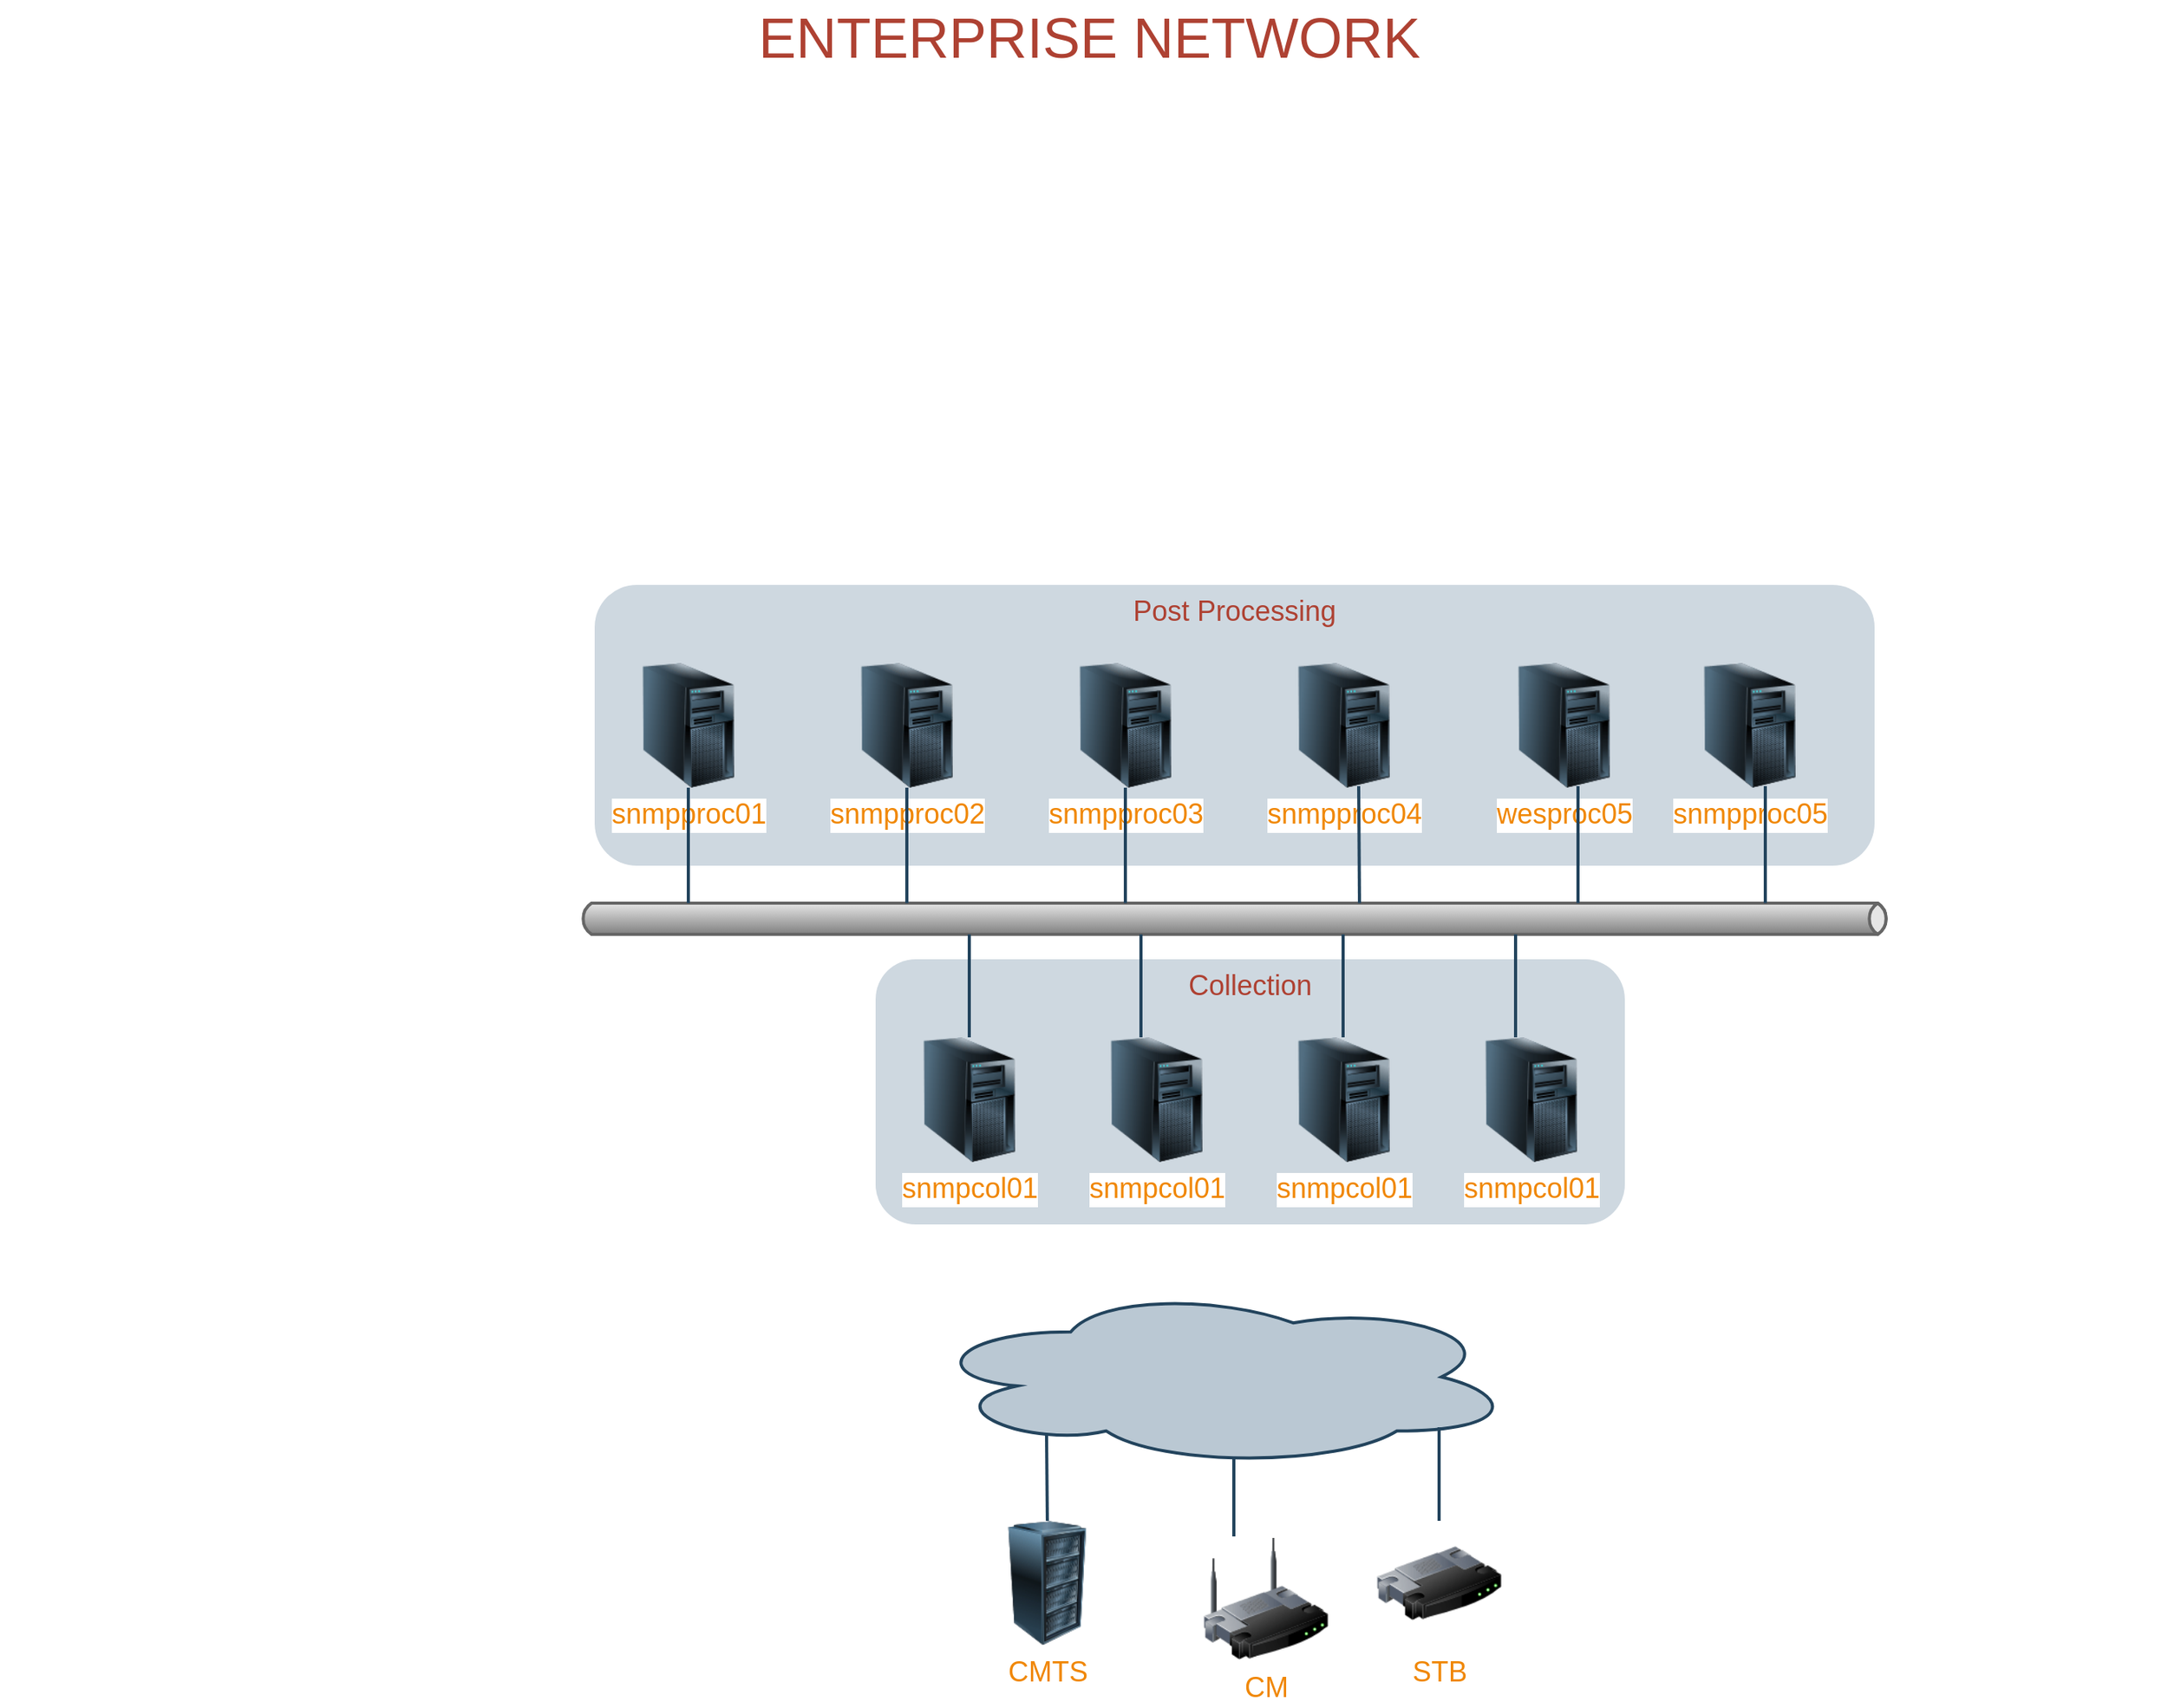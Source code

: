 <mxfile version="14.6.12" type="github">
  <diagram id="a45cf8ec-cd66-6f27-3ac3-be6e809c9e4a" name="Page-1">
    <mxGraphModel dx="1371" dy="692" grid="1" gridSize="10" guides="1" tooltips="1" connect="1" arrows="1" fold="1" page="1" pageScale="1" pageWidth="827" pageHeight="1169" background="#ffffff" math="0" shadow="0">
      <root>
        <mxCell id="0" />
        <mxCell id="1" parent="0" />
        <mxCell id="7" value="Collection" style="rounded=1;whiteSpace=wrap;html=1;shadow=0;strokeColor=none;fillColor=#BAC8D3;gradientColor=none;fontSize=18;fontColor=#AE4132;verticalAlign=top;fontStyle=0;opacity=70;strokeWidth=3;" parent="1" vertex="1">
          <mxGeometry x="690" y="630" width="480" height="170" as="geometry" />
        </mxCell>
        <mxCell id="8" value="Post Processing" style="rounded=1;whiteSpace=wrap;html=1;shadow=0;strokeColor=none;fillColor=#BAC8D3;gradientColor=none;fontSize=18;fontColor=#AE4132;verticalAlign=top;fontStyle=0;opacity=70;strokeWidth=3;" parent="1" vertex="1">
          <mxGeometry x="510" y="390" width="820" height="180" as="geometry" />
        </mxCell>
        <mxCell id="19" value="" style="ellipse;shape=cloud;whiteSpace=wrap;html=1;shadow=0;strokeColor=#23445D;fillColor=#BAC8D3;gradientColor=none;fontSize=18;fontColor=#23445D;gradientDirection=north;fontStyle=0;strokeWidth=2;" parent="1" vertex="1">
          <mxGeometry x="720" y="840" width="380" height="115.5" as="geometry" />
        </mxCell>
        <mxCell id="40" value="CMTS" style="image;html=1;image=img/lib/clip_art/computers/Server_Rack_128x128.png;shadow=0;strokeColor=#000000;fillColor=#FFFFFF;gradientColor=none;fontSize=18;fontColor=#F08705;fontStyle=0" parent="1" vertex="1">
          <mxGeometry x="760" y="990" width="80" height="80" as="geometry" />
        </mxCell>
        <mxCell id="42" value="snmpproc01" style="image;html=1;image=img/lib/clip_art/computers/Server_Tower_128x128.png;shadow=0;strokeColor=#000000;fillColor=#FFFFFF;gradientColor=none;fontSize=18;fontColor=#F08705;fontStyle=0" parent="1" vertex="1">
          <mxGeometry x="530" y="440" width="80" height="80" as="geometry" />
        </mxCell>
        <mxCell id="43" value="&lt;div&gt;snmpproc02&lt;/div&gt;" style="image;html=1;image=img/lib/clip_art/computers/Server_Tower_128x128.png;shadow=0;strokeColor=#000000;fillColor=#FFFFFF;gradientColor=none;fontSize=18;fontColor=#F08705;fontStyle=0" parent="1" vertex="1">
          <mxGeometry x="670" y="440" width="80" height="80" as="geometry" />
        </mxCell>
        <mxCell id="44" value="snmpproc03" style="image;html=1;image=img/lib/clip_art/computers/Server_Tower_128x128.png;shadow=0;strokeColor=#000000;fillColor=#FFFFFF;gradientColor=none;fontSize=18;fontColor=#F08705;fontStyle=0" parent="1" vertex="1">
          <mxGeometry x="810" y="440" width="80" height="80" as="geometry" />
        </mxCell>
        <mxCell id="48" value="" style="strokeWidth=2;strokeColor=#666666;dashed=0;align=center;html=1;fontSize=8;shape=mxgraph.eip.messageChannel;shadow=0;fillColor=#FFFFFF;gradientColor=none;fontColor=#F08705;fontStyle=0" parent="1" vertex="1">
          <mxGeometry x="500" y="594" width="840" height="20" as="geometry" />
        </mxCell>
        <mxCell id="57" value="CM" style="image;html=1;image=img/lib/clip_art/networking/Wireless_Router_128x128.png;shadow=0;strokeColor=#000000;fillColor=#FFFFFF;gradientColor=none;fontSize=18;fontColor=#F08705;fontStyle=0" parent="1" vertex="1">
          <mxGeometry x="900" y="1000" width="80" height="80" as="geometry" />
        </mxCell>
        <mxCell id="100" value="" style="edgeStyle=elbowEdgeStyle;strokeWidth=2;rounded=0;endArrow=none;startArrow=none;startSize=10;endSize=10;dashed=0;html=1;strokeColor=#23445D;fontSize=18;fontColor=#F08705;startFill=0;endFill=0;fontStyle=0" parent="1" source="42" target="48" edge="1">
          <mxGeometry relative="1" as="geometry">
            <mxPoint x="745" y="574" as="sourcePoint" />
            <mxPoint x="745" y="614" as="targetPoint" />
          </mxGeometry>
        </mxCell>
        <mxCell id="101" value="" style="edgeStyle=elbowEdgeStyle;strokeWidth=2;rounded=0;endArrow=none;startArrow=none;startSize=10;endSize=10;dashed=0;html=1;strokeColor=#23445D;fontSize=18;fontColor=#F08705;startFill=0;endFill=0;fontStyle=0" parent="1" source="43" target="48" edge="1">
          <mxGeometry relative="1" as="geometry">
            <mxPoint x="755" y="584" as="sourcePoint" />
            <mxPoint x="755" y="624" as="targetPoint" />
          </mxGeometry>
        </mxCell>
        <mxCell id="102" value="" style="edgeStyle=elbowEdgeStyle;strokeWidth=2;rounded=0;endArrow=none;startArrow=none;startSize=10;endSize=10;dashed=0;html=1;strokeColor=#23445D;fontSize=18;fontColor=#F08705;startFill=0;endFill=0;fontStyle=0" parent="1" source="44" target="48" edge="1">
          <mxGeometry relative="1" as="geometry">
            <mxPoint x="765" y="594" as="sourcePoint" />
            <mxPoint x="765" y="634" as="targetPoint" />
          </mxGeometry>
        </mxCell>
        <mxCell id="131" value="STB" style="image;html=1;image=img/lib/clip_art/networking/Router_128x128.png;shadow=0;strokeColor=#000000;fillColor=#FFFFFF;gradientColor=none;fontSize=18;fontColor=#F08705;fontStyle=0" parent="1" vertex="1">
          <mxGeometry x="1011" y="990" width="80" height="80" as="geometry" />
        </mxCell>
        <mxCell id="168" value="ENTERPRISE NETWORK" style="text;html=1;strokeColor=none;fillColor=none;align=center;verticalAlign=middle;whiteSpace=wrap;overflow=hidden;shadow=0;fontSize=36;fontColor=#AE4132;fontStyle=0" parent="1" vertex="1">
          <mxGeometry x="137" y="15" width="1380" height="45" as="geometry" />
        </mxCell>
        <mxCell id="171" style="edgeStyle=orthogonalEdgeStyle;rounded=0;jumpStyle=none;html=1;exitX=0;exitY=0.5;entryX=0;entryY=0.5;shadow=0;labelBackgroundColor=none;startArrow=none;startFill=0;endArrow=classic;endFill=1;endSize=6;jettySize=auto;orthogonalLoop=1;strokeColor=#23445D;strokeWidth=2;fillColor=#F08705;fontFamily=Helvetica;fontSize=14;fontColor=#F08705;align=left;fontStyle=0" parent="1" source="168" target="168" edge="1">
          <mxGeometry relative="1" as="geometry" />
        </mxCell>
        <mxCell id="JcsgPsIkyArwveX5wpa3-173" value="&lt;div&gt;snmpcol01&lt;/div&gt;" style="image;html=1;image=img/lib/clip_art/computers/Server_Tower_128x128.png;shadow=0;strokeColor=#000000;fillColor=#FFFFFF;gradientColor=none;fontSize=18;fontColor=#F08705;fontStyle=0" vertex="1" parent="1">
          <mxGeometry x="710" y="680" width="80" height="80" as="geometry" />
        </mxCell>
        <mxCell id="JcsgPsIkyArwveX5wpa3-174" value="snmpproc04" style="image;html=1;image=img/lib/clip_art/computers/Server_Tower_128x128.png;shadow=0;strokeColor=#000000;fillColor=#FFFFFF;gradientColor=none;fontSize=18;fontColor=#F08705;fontStyle=0" vertex="1" parent="1">
          <mxGeometry x="950" y="440" width="80" height="80" as="geometry" />
        </mxCell>
        <mxCell id="JcsgPsIkyArwveX5wpa3-175" value="&lt;div&gt;wesproc05&lt;/div&gt;" style="image;html=1;image=img/lib/clip_art/computers/Server_Tower_128x128.png;shadow=0;strokeColor=#000000;fillColor=#FFFFFF;gradientColor=none;fontSize=18;fontColor=#F08705;fontStyle=0" vertex="1" parent="1">
          <mxGeometry x="1091" y="440" width="80" height="80" as="geometry" />
        </mxCell>
        <mxCell id="JcsgPsIkyArwveX5wpa3-176" value="&lt;div&gt;snmpproc05&lt;/div&gt;" style="image;html=1;image=img/lib/clip_art/computers/Server_Tower_128x128.png;shadow=0;strokeColor=#000000;fillColor=#FFFFFF;gradientColor=none;fontSize=18;fontColor=#F08705;fontStyle=0" vertex="1" parent="1">
          <mxGeometry x="1210" y="440" width="80" height="80" as="geometry" />
        </mxCell>
        <mxCell id="JcsgPsIkyArwveX5wpa3-179" value="&lt;div&gt;snmpcol01&lt;/div&gt;" style="image;html=1;image=img/lib/clip_art/computers/Server_Tower_128x128.png;shadow=0;strokeColor=#000000;fillColor=#FFFFFF;gradientColor=none;fontSize=18;fontColor=#F08705;fontStyle=0" vertex="1" parent="1">
          <mxGeometry x="950" y="680" width="80" height="80" as="geometry" />
        </mxCell>
        <mxCell id="JcsgPsIkyArwveX5wpa3-180" value="&lt;div&gt;snmpcol01&lt;/div&gt;" style="image;html=1;image=img/lib/clip_art/computers/Server_Tower_128x128.png;shadow=0;strokeColor=#000000;fillColor=#FFFFFF;gradientColor=none;fontSize=18;fontColor=#F08705;fontStyle=0" vertex="1" parent="1">
          <mxGeometry x="830" y="680" width="80" height="80" as="geometry" />
        </mxCell>
        <mxCell id="JcsgPsIkyArwveX5wpa3-181" value="&lt;div&gt;snmpcol01&lt;/div&gt;" style="image;html=1;image=img/lib/clip_art/computers/Server_Tower_128x128.png;shadow=0;strokeColor=#000000;fillColor=#FFFFFF;gradientColor=none;fontSize=18;fontColor=#F08705;fontStyle=0" vertex="1" parent="1">
          <mxGeometry x="1070" y="680" width="80" height="80" as="geometry" />
        </mxCell>
        <mxCell id="JcsgPsIkyArwveX5wpa3-187" value="" style="edgeStyle=elbowEdgeStyle;strokeWidth=2;rounded=0;endArrow=none;startArrow=none;startSize=10;endSize=10;dashed=0;html=1;strokeColor=#23445D;fontSize=18;fontColor=#F08705;startFill=0;endFill=0;fontStyle=0;entryX=0.5;entryY=0;entryDx=0;entryDy=0;exitX=0;exitY=1;exitDx=250;exitDy=0;exitPerimeter=0;" edge="1" parent="1" source="48" target="JcsgPsIkyArwveX5wpa3-173">
          <mxGeometry relative="1" as="geometry">
            <mxPoint x="580" y="530" as="sourcePoint" />
            <mxPoint x="580" y="604" as="targetPoint" />
          </mxGeometry>
        </mxCell>
        <mxCell id="JcsgPsIkyArwveX5wpa3-188" value="" style="edgeStyle=elbowEdgeStyle;strokeWidth=2;rounded=0;endArrow=none;startArrow=none;startSize=10;endSize=10;dashed=0;html=1;strokeColor=#23445D;fontSize=18;fontColor=#F08705;startFill=0;endFill=0;fontStyle=0;entryX=0.5;entryY=0;entryDx=0;entryDy=0;" edge="1" parent="1" target="131">
          <mxGeometry relative="1" as="geometry">
            <mxPoint x="1051" y="930" as="sourcePoint" />
            <mxPoint x="1060" y="1000" as="targetPoint" />
          </mxGeometry>
        </mxCell>
        <mxCell id="JcsgPsIkyArwveX5wpa3-189" value="" style="edgeStyle=elbowEdgeStyle;strokeWidth=2;rounded=0;endArrow=none;startArrow=none;startSize=10;endSize=10;dashed=0;html=1;strokeColor=#23445D;fontSize=18;fontColor=#F08705;startFill=0;endFill=0;fontStyle=0;exitX=0;exitY=1;exitDx=250;exitDy=0;exitPerimeter=0;" edge="1" parent="1" target="57">
          <mxGeometry relative="1" as="geometry">
            <mxPoint x="919.5" y="950" as="sourcePoint" />
            <mxPoint x="919.5" y="1016" as="targetPoint" />
          </mxGeometry>
        </mxCell>
        <mxCell id="JcsgPsIkyArwveX5wpa3-190" value="" style="edgeStyle=elbowEdgeStyle;strokeWidth=2;rounded=0;endArrow=none;startArrow=none;startSize=10;endSize=10;dashed=0;html=1;strokeColor=#23445D;fontSize=18;fontColor=#F08705;startFill=0;endFill=0;fontStyle=0;exitX=0;exitY=1;exitDx=250;exitDy=0;exitPerimeter=0;entryX=0.5;entryY=0;entryDx=0;entryDy=0;" edge="1" parent="1" target="40">
          <mxGeometry relative="1" as="geometry">
            <mxPoint x="799.5" y="934" as="sourcePoint" />
            <mxPoint x="800" y="980" as="targetPoint" />
          </mxGeometry>
        </mxCell>
        <mxCell id="JcsgPsIkyArwveX5wpa3-191" value="" style="edgeStyle=elbowEdgeStyle;strokeWidth=2;rounded=0;endArrow=none;startArrow=none;startSize=10;endSize=10;dashed=0;html=1;strokeColor=#23445D;fontSize=18;fontColor=#F08705;startFill=0;endFill=0;fontStyle=0;entryX=0.5;entryY=0;entryDx=0;entryDy=0;exitX=0;exitY=1;exitDx=250;exitDy=0;exitPerimeter=0;" edge="1" parent="1">
          <mxGeometry relative="1" as="geometry">
            <mxPoint x="1100" y="614" as="sourcePoint" />
            <mxPoint x="1100" y="680" as="targetPoint" />
          </mxGeometry>
        </mxCell>
        <mxCell id="JcsgPsIkyArwveX5wpa3-192" value="" style="edgeStyle=elbowEdgeStyle;strokeWidth=2;rounded=0;endArrow=none;startArrow=none;startSize=10;endSize=10;dashed=0;html=1;strokeColor=#23445D;fontSize=18;fontColor=#F08705;startFill=0;endFill=0;fontStyle=0;entryX=0.5;entryY=0;entryDx=0;entryDy=0;exitX=0;exitY=1;exitDx=250;exitDy=0;exitPerimeter=0;" edge="1" parent="1">
          <mxGeometry relative="1" as="geometry">
            <mxPoint x="860" y="614" as="sourcePoint" />
            <mxPoint x="860" y="680" as="targetPoint" />
          </mxGeometry>
        </mxCell>
        <mxCell id="JcsgPsIkyArwveX5wpa3-193" value="" style="edgeStyle=elbowEdgeStyle;strokeWidth=2;rounded=0;endArrow=none;startArrow=none;startSize=10;endSize=10;dashed=0;html=1;strokeColor=#23445D;fontSize=18;fontColor=#F08705;startFill=0;endFill=0;fontStyle=0;entryX=0;entryY=0;entryDx=760;entryDy=0;exitX=0;exitY=1;exitDx=250;exitDy=0;exitPerimeter=0;entryPerimeter=0;" edge="1" parent="1" target="48">
          <mxGeometry relative="1" as="geometry">
            <mxPoint x="1260" y="519" as="sourcePoint" />
            <mxPoint x="1260" y="585" as="targetPoint" />
          </mxGeometry>
        </mxCell>
        <mxCell id="JcsgPsIkyArwveX5wpa3-194" value="" style="edgeStyle=elbowEdgeStyle;strokeWidth=2;rounded=0;endArrow=none;startArrow=none;startSize=10;endSize=10;dashed=0;html=1;strokeColor=#23445D;fontSize=18;fontColor=#F08705;startFill=0;endFill=0;fontStyle=0;exitX=0;exitY=1;exitDx=250;exitDy=0;exitPerimeter=0;entryX=0;entryY=0;entryDx=500;entryDy=0;entryPerimeter=0;" edge="1" parent="1" target="48">
          <mxGeometry relative="1" as="geometry">
            <mxPoint x="999.5" y="519" as="sourcePoint" />
            <mxPoint x="1000" y="590" as="targetPoint" />
          </mxGeometry>
        </mxCell>
        <mxCell id="JcsgPsIkyArwveX5wpa3-195" value="" style="edgeStyle=elbowEdgeStyle;strokeWidth=2;rounded=0;endArrow=none;startArrow=none;startSize=10;endSize=10;dashed=0;html=1;strokeColor=#23445D;fontSize=18;fontColor=#F08705;startFill=0;endFill=0;fontStyle=0;entryX=0;entryY=0;entryDx=640;entryDy=0;exitX=0;exitY=1;exitDx=250;exitDy=0;exitPerimeter=0;entryPerimeter=0;" edge="1" parent="1" target="48">
          <mxGeometry relative="1" as="geometry">
            <mxPoint x="1140" y="519" as="sourcePoint" />
            <mxPoint x="1140" y="585" as="targetPoint" />
          </mxGeometry>
        </mxCell>
        <mxCell id="JcsgPsIkyArwveX5wpa3-196" value="" style="edgeStyle=elbowEdgeStyle;strokeWidth=2;rounded=0;endArrow=none;startArrow=none;startSize=10;endSize=10;dashed=0;html=1;strokeColor=#23445D;fontSize=18;fontColor=#F08705;startFill=0;endFill=0;fontStyle=0;entryX=0.5;entryY=0;entryDx=0;entryDy=0;exitX=0;exitY=1;exitDx=250;exitDy=0;exitPerimeter=0;" edge="1" parent="1">
          <mxGeometry relative="1" as="geometry">
            <mxPoint x="989.5" y="614" as="sourcePoint" />
            <mxPoint x="989.5" y="680" as="targetPoint" />
          </mxGeometry>
        </mxCell>
      </root>
    </mxGraphModel>
  </diagram>
</mxfile>
